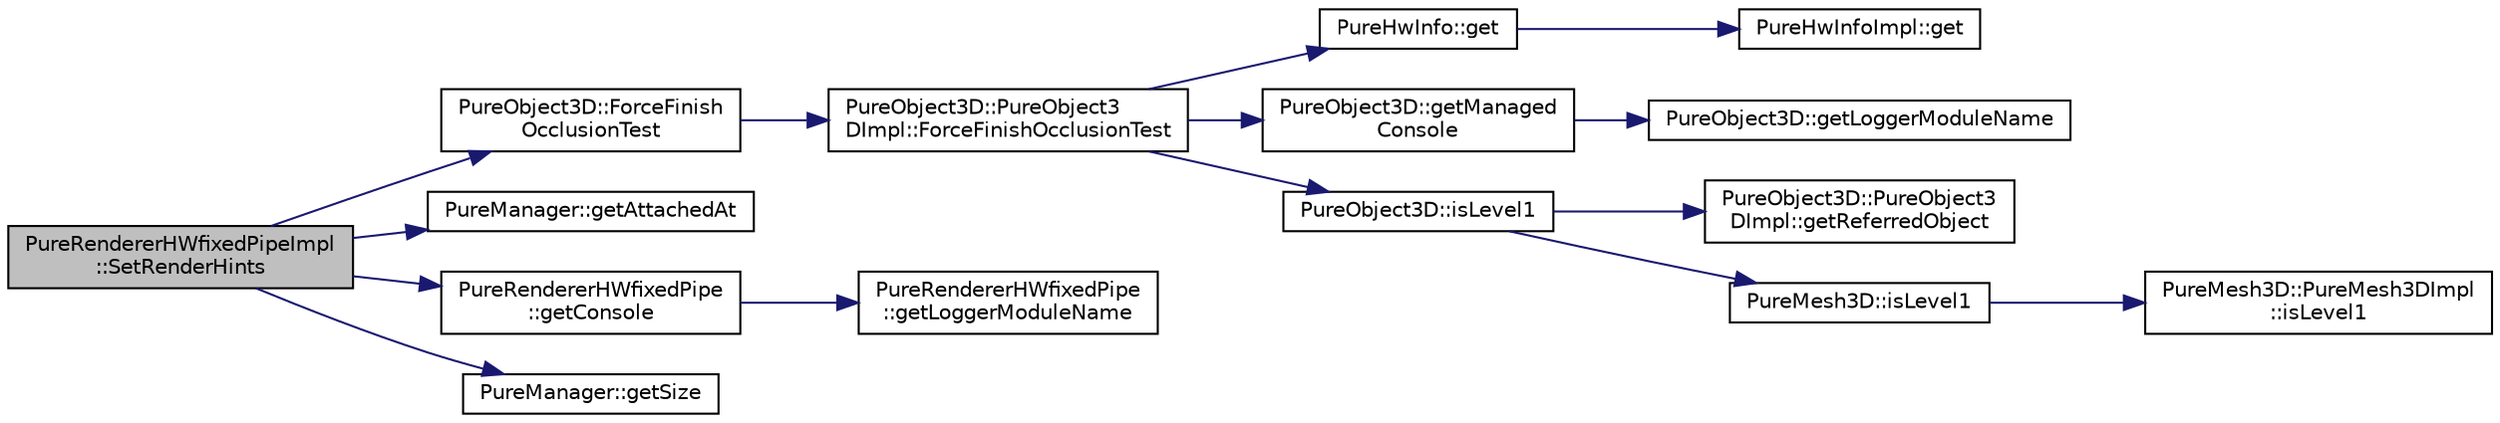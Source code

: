 digraph "PureRendererHWfixedPipeImpl::SetRenderHints"
{
 // LATEX_PDF_SIZE
  edge [fontname="Helvetica",fontsize="10",labelfontname="Helvetica",labelfontsize="10"];
  node [fontname="Helvetica",fontsize="10",shape=record];
  rankdir="LR";
  Node1 [label="PureRendererHWfixedPipeImpl\l::SetRenderHints",height=0.2,width=0.4,color="black", fillcolor="grey75", style="filled", fontcolor="black",tooltip="Set current render hints."];
  Node1 -> Node2 [color="midnightblue",fontsize="10",style="solid",fontname="Helvetica"];
  Node2 [label="PureObject3D::ForceFinish\lOcclusionTest",height=0.2,width=0.4,color="black", fillcolor="white", style="filled",URL="$class_pure_object3_d.html#a282b9cfcb8cc97e12dce75f72332a6cf",tooltip="Waits for any pending occlusion test to be finished and reset occluded state."];
  Node2 -> Node3 [color="midnightblue",fontsize="10",style="solid",fontname="Helvetica"];
  Node3 [label="PureObject3D::PureObject3\lDImpl::ForceFinishOcclusionTest",height=0.2,width=0.4,color="black", fillcolor="white", style="filled",URL="$class_pure_object3_d_1_1_pure_object3_d_impl.html#a8c995a3e9b95f4e352a0444252dc2852",tooltip=" "];
  Node3 -> Node4 [color="midnightblue",fontsize="10",style="solid",fontname="Helvetica"];
  Node4 [label="PureHwInfo::get",height=0.2,width=0.4,color="black", fillcolor="white", style="filled",URL="$class_pure_hw_info.html#a5d801d548489e9f6c9a3485b8979af3f",tooltip="Gets the singleton instance."];
  Node4 -> Node5 [color="midnightblue",fontsize="10",style="solid",fontname="Helvetica"];
  Node5 [label="PureHwInfoImpl::get",height=0.2,width=0.4,color="black", fillcolor="white", style="filled",URL="$class_pure_hw_info_impl.html#a54faedd6ce3a5750139d457f4a8a22f2",tooltip="Gets the singleton instance."];
  Node3 -> Node6 [color="midnightblue",fontsize="10",style="solid",fontname="Helvetica"];
  Node6 [label="PureObject3D::getManaged\lConsole",height=0.2,width=0.4,color="black", fillcolor="white", style="filled",URL="$class_pure_object3_d.html#a5c34510d710a5528c1ba7c37252f8625",tooltip="Returns access to console preset with logger module name as this class."];
  Node6 -> Node7 [color="midnightblue",fontsize="10",style="solid",fontname="Helvetica"];
  Node7 [label="PureObject3D::getLoggerModuleName",height=0.2,width=0.4,color="black", fillcolor="white", style="filled",URL="$class_pure_object3_d.html#af4467df0003fd4ba737dbc2dec365257",tooltip="Returns the logger module name of this class."];
  Node3 -> Node8 [color="midnightblue",fontsize="10",style="solid",fontname="Helvetica"];
  Node8 [label="PureObject3D::isLevel1",height=0.2,width=0.4,color="black", fillcolor="white", style="filled",URL="$class_pure_object3_d.html#aa46f669965a0b3ec379252b424ddd725",tooltip="Tells if the mesh is a level-1 parent mesh."];
  Node8 -> Node9 [color="midnightblue",fontsize="10",style="solid",fontname="Helvetica"];
  Node9 [label="PureObject3D::PureObject3\lDImpl::getReferredObject",height=0.2,width=0.4,color="black", fillcolor="white", style="filled",URL="$class_pure_object3_d_1_1_pure_object3_d_impl.html#a40d9f6688f4f5c505ca45cb476c36eec",tooltip=" "];
  Node8 -> Node10 [color="midnightblue",fontsize="10",style="solid",fontname="Helvetica"];
  Node10 [label="PureMesh3D::isLevel1",height=0.2,width=0.4,color="black", fillcolor="white", style="filled",URL="$class_pure_mesh3_d.html#a5994d09a83ab409a273eeffff3d6b105",tooltip="Tells if the mesh is a level-1 parent mesh."];
  Node10 -> Node11 [color="midnightblue",fontsize="10",style="solid",fontname="Helvetica"];
  Node11 [label="PureMesh3D::PureMesh3DImpl\l::isLevel1",height=0.2,width=0.4,color="black", fillcolor="white", style="filled",URL="$class_pure_mesh3_d_1_1_pure_mesh3_d_impl.html#affd18ce4e5530fc032f1eb2d5c03c689",tooltip=" "];
  Node1 -> Node12 [color="midnightblue",fontsize="10",style="solid",fontname="Helvetica"];
  Node12 [label="PureManager::getAttachedAt",height=0.2,width=0.4,color="black", fillcolor="white", style="filled",URL="$class_pure_manager.html#a9dc649f2708925167bec9d35c5cd1dac",tooltip="Gets the pointer to the managed at the given index."];
  Node1 -> Node13 [color="midnightblue",fontsize="10",style="solid",fontname="Helvetica"];
  Node13 [label="PureRendererHWfixedPipe\l::getConsole",height=0.2,width=0.4,color="black", fillcolor="white", style="filled",URL="$class_pure_renderer_h_wfixed_pipe.html#afefeadb4d229d83d09fc0f6ec875e48d",tooltip="Returns access to console preset with logger module name as this class."];
  Node13 -> Node14 [color="midnightblue",fontsize="10",style="solid",fontname="Helvetica"];
  Node14 [label="PureRendererHWfixedPipe\l::getLoggerModuleName",height=0.2,width=0.4,color="black", fillcolor="white", style="filled",URL="$class_pure_renderer_h_wfixed_pipe.html#ac1cf5676887440d49a380e1359edd222",tooltip="Returns the logger module name of this class."];
  Node1 -> Node15 [color="midnightblue",fontsize="10",style="solid",fontname="Helvetica"];
  Node15 [label="PureManager::getSize",height=0.2,width=0.4,color="black", fillcolor="white", style="filled",URL="$class_pure_manager.html#ab0e16425f31ab0363649bfacdecec94d",tooltip="Gets the number of allocated slots for managed objects; getSize() >= getCount()."];
}
